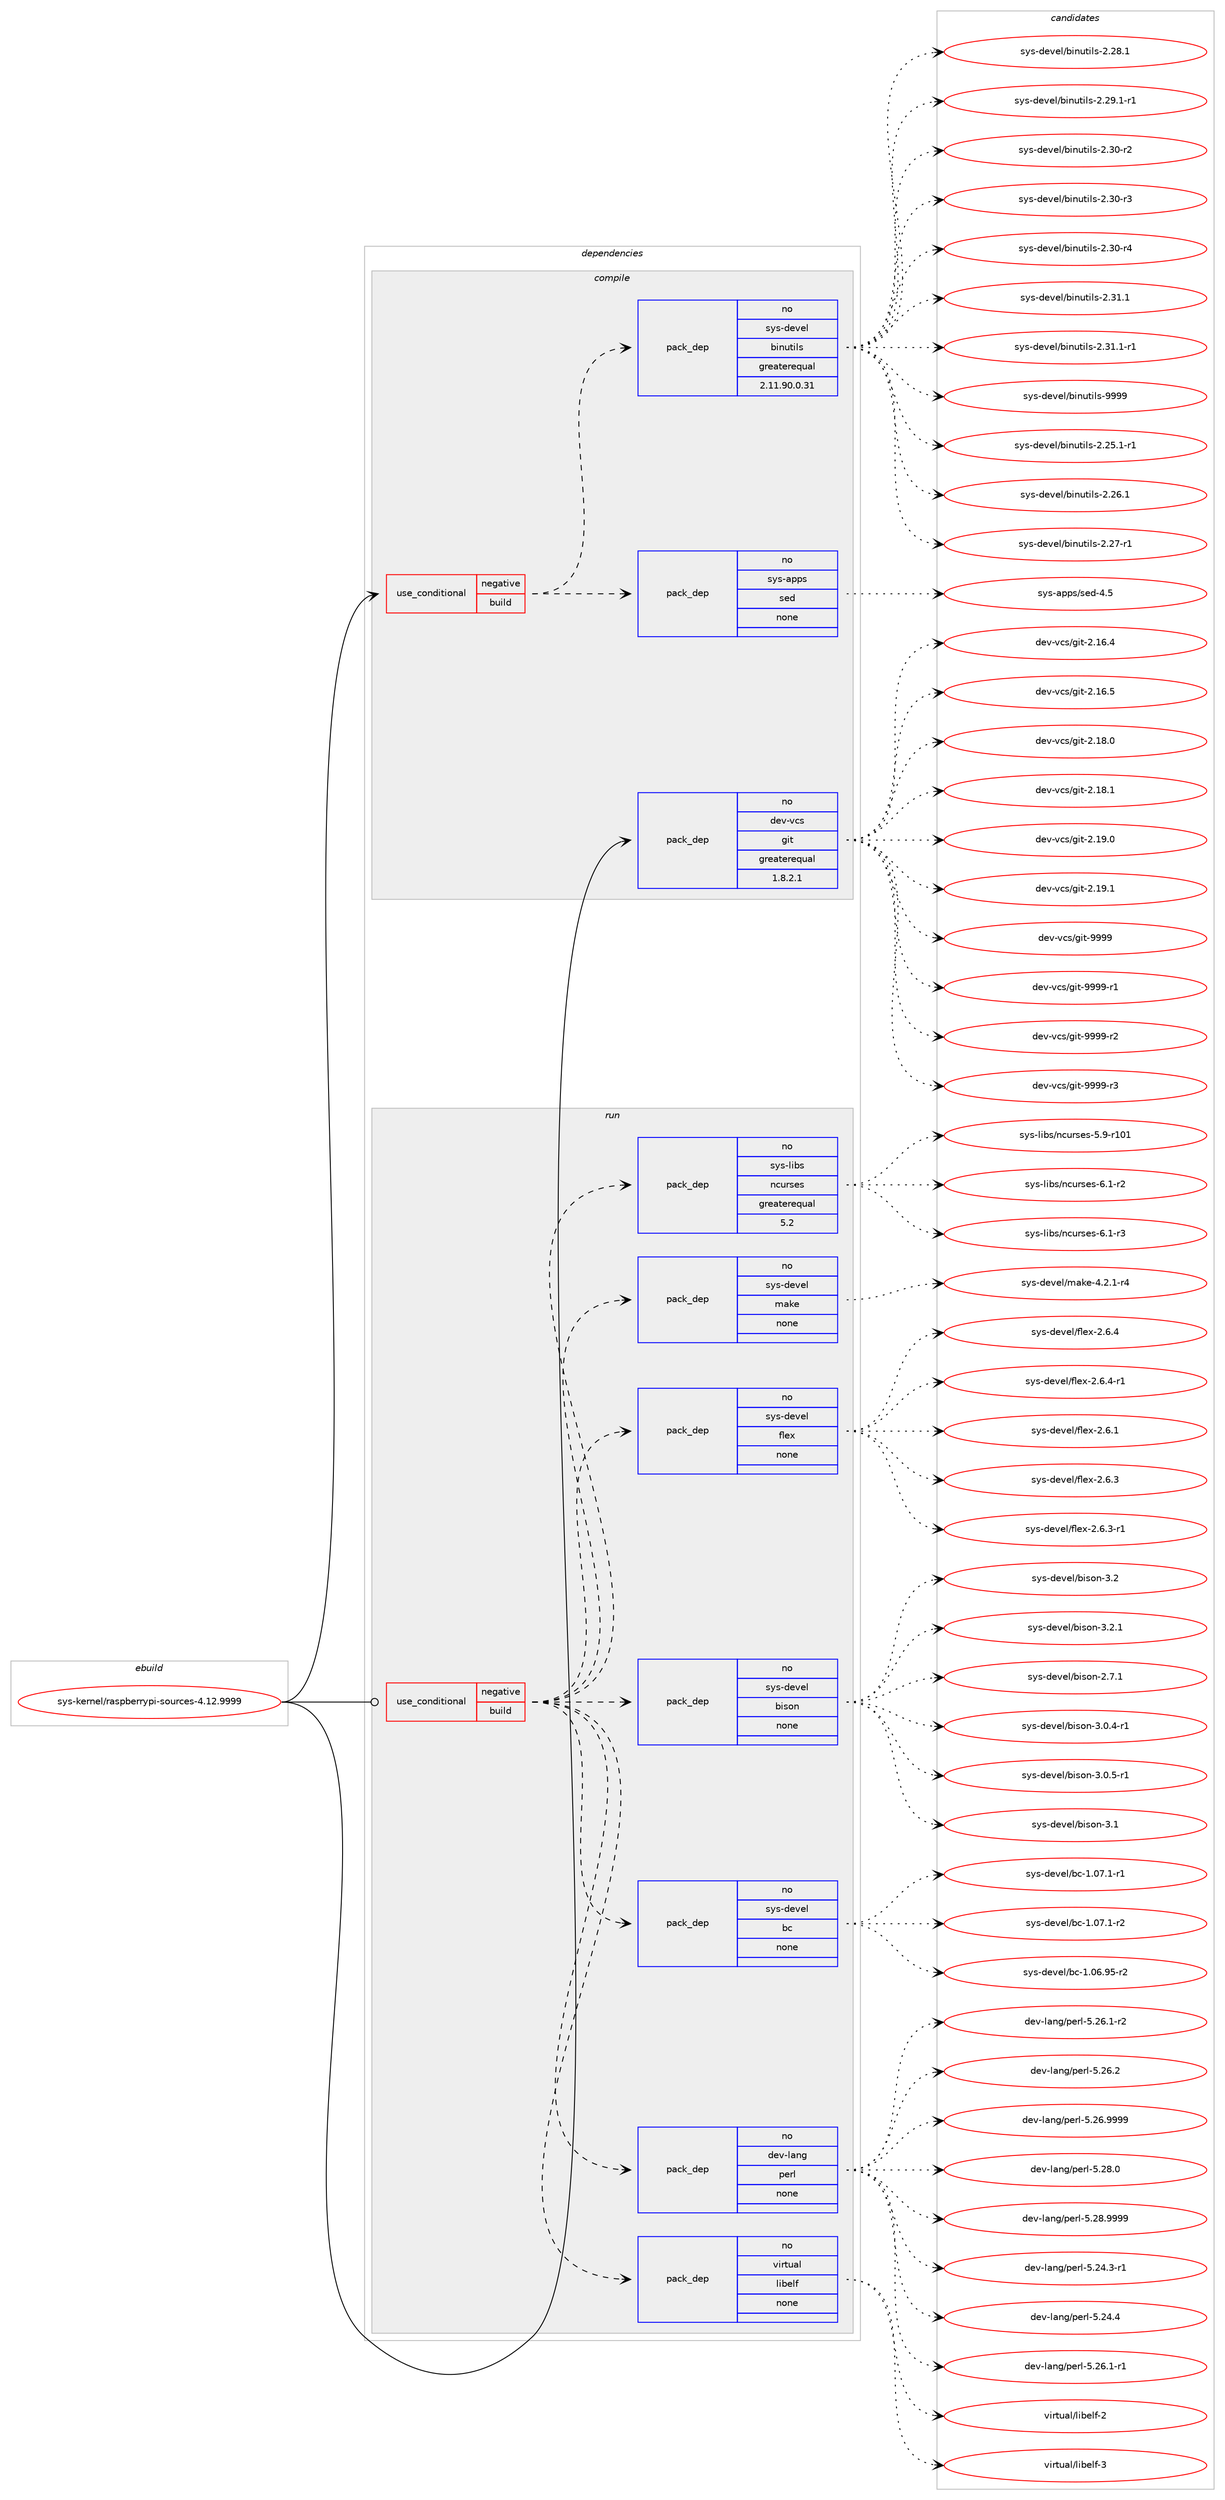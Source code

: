 digraph prolog {

# *************
# Graph options
# *************

newrank=true;
concentrate=true;
compound=true;
graph [rankdir=LR,fontname=Helvetica,fontsize=10,ranksep=1.5];#, ranksep=2.5, nodesep=0.2];
edge  [arrowhead=vee];
node  [fontname=Helvetica,fontsize=10];

# **********
# The ebuild
# **********

subgraph cluster_leftcol {
color=gray;
rank=same;
label=<<i>ebuild</i>>;
id [label="sys-kernel/raspberrypi-sources-4.12.9999", color=red, width=4, href="../sys-kernel/raspberrypi-sources-4.12.9999.svg"];
}

# ****************
# The dependencies
# ****************

subgraph cluster_midcol {
color=gray;
label=<<i>dependencies</i>>;
subgraph cluster_compile {
fillcolor="#eeeeee";
style=filled;
label=<<i>compile</i>>;
subgraph cond1388 {
dependency7929 [label=<<TABLE BORDER="0" CELLBORDER="1" CELLSPACING="0" CELLPADDING="4"><TR><TD ROWSPAN="3" CELLPADDING="10">use_conditional</TD></TR><TR><TD>negative</TD></TR><TR><TD>build</TD></TR></TABLE>>, shape=none, color=red];
subgraph pack6352 {
dependency7930 [label=<<TABLE BORDER="0" CELLBORDER="1" CELLSPACING="0" CELLPADDING="4" WIDTH="220"><TR><TD ROWSPAN="6" CELLPADDING="30">pack_dep</TD></TR><TR><TD WIDTH="110">no</TD></TR><TR><TD>sys-apps</TD></TR><TR><TD>sed</TD></TR><TR><TD>none</TD></TR><TR><TD></TD></TR></TABLE>>, shape=none, color=blue];
}
dependency7929:e -> dependency7930:w [weight=20,style="dashed",arrowhead="vee"];
subgraph pack6353 {
dependency7931 [label=<<TABLE BORDER="0" CELLBORDER="1" CELLSPACING="0" CELLPADDING="4" WIDTH="220"><TR><TD ROWSPAN="6" CELLPADDING="30">pack_dep</TD></TR><TR><TD WIDTH="110">no</TD></TR><TR><TD>sys-devel</TD></TR><TR><TD>binutils</TD></TR><TR><TD>greaterequal</TD></TR><TR><TD>2.11.90.0.31</TD></TR></TABLE>>, shape=none, color=blue];
}
dependency7929:e -> dependency7931:w [weight=20,style="dashed",arrowhead="vee"];
}
id:e -> dependency7929:w [weight=20,style="solid",arrowhead="vee"];
subgraph pack6354 {
dependency7932 [label=<<TABLE BORDER="0" CELLBORDER="1" CELLSPACING="0" CELLPADDING="4" WIDTH="220"><TR><TD ROWSPAN="6" CELLPADDING="30">pack_dep</TD></TR><TR><TD WIDTH="110">no</TD></TR><TR><TD>dev-vcs</TD></TR><TR><TD>git</TD></TR><TR><TD>greaterequal</TD></TR><TR><TD>1.8.2.1</TD></TR></TABLE>>, shape=none, color=blue];
}
id:e -> dependency7932:w [weight=20,style="solid",arrowhead="vee"];
}
subgraph cluster_compileandrun {
fillcolor="#eeeeee";
style=filled;
label=<<i>compile and run</i>>;
}
subgraph cluster_run {
fillcolor="#eeeeee";
style=filled;
label=<<i>run</i>>;
subgraph cond1389 {
dependency7933 [label=<<TABLE BORDER="0" CELLBORDER="1" CELLSPACING="0" CELLPADDING="4"><TR><TD ROWSPAN="3" CELLPADDING="10">use_conditional</TD></TR><TR><TD>negative</TD></TR><TR><TD>build</TD></TR></TABLE>>, shape=none, color=red];
subgraph pack6355 {
dependency7934 [label=<<TABLE BORDER="0" CELLBORDER="1" CELLSPACING="0" CELLPADDING="4" WIDTH="220"><TR><TD ROWSPAN="6" CELLPADDING="30">pack_dep</TD></TR><TR><TD WIDTH="110">no</TD></TR><TR><TD>dev-lang</TD></TR><TR><TD>perl</TD></TR><TR><TD>none</TD></TR><TR><TD></TD></TR></TABLE>>, shape=none, color=blue];
}
dependency7933:e -> dependency7934:w [weight=20,style="dashed",arrowhead="vee"];
subgraph pack6356 {
dependency7935 [label=<<TABLE BORDER="0" CELLBORDER="1" CELLSPACING="0" CELLPADDING="4" WIDTH="220"><TR><TD ROWSPAN="6" CELLPADDING="30">pack_dep</TD></TR><TR><TD WIDTH="110">no</TD></TR><TR><TD>sys-devel</TD></TR><TR><TD>bc</TD></TR><TR><TD>none</TD></TR><TR><TD></TD></TR></TABLE>>, shape=none, color=blue];
}
dependency7933:e -> dependency7935:w [weight=20,style="dashed",arrowhead="vee"];
subgraph pack6357 {
dependency7936 [label=<<TABLE BORDER="0" CELLBORDER="1" CELLSPACING="0" CELLPADDING="4" WIDTH="220"><TR><TD ROWSPAN="6" CELLPADDING="30">pack_dep</TD></TR><TR><TD WIDTH="110">no</TD></TR><TR><TD>sys-devel</TD></TR><TR><TD>bison</TD></TR><TR><TD>none</TD></TR><TR><TD></TD></TR></TABLE>>, shape=none, color=blue];
}
dependency7933:e -> dependency7936:w [weight=20,style="dashed",arrowhead="vee"];
subgraph pack6358 {
dependency7937 [label=<<TABLE BORDER="0" CELLBORDER="1" CELLSPACING="0" CELLPADDING="4" WIDTH="220"><TR><TD ROWSPAN="6" CELLPADDING="30">pack_dep</TD></TR><TR><TD WIDTH="110">no</TD></TR><TR><TD>sys-devel</TD></TR><TR><TD>flex</TD></TR><TR><TD>none</TD></TR><TR><TD></TD></TR></TABLE>>, shape=none, color=blue];
}
dependency7933:e -> dependency7937:w [weight=20,style="dashed",arrowhead="vee"];
subgraph pack6359 {
dependency7938 [label=<<TABLE BORDER="0" CELLBORDER="1" CELLSPACING="0" CELLPADDING="4" WIDTH="220"><TR><TD ROWSPAN="6" CELLPADDING="30">pack_dep</TD></TR><TR><TD WIDTH="110">no</TD></TR><TR><TD>sys-devel</TD></TR><TR><TD>make</TD></TR><TR><TD>none</TD></TR><TR><TD></TD></TR></TABLE>>, shape=none, color=blue];
}
dependency7933:e -> dependency7938:w [weight=20,style="dashed",arrowhead="vee"];
subgraph pack6360 {
dependency7939 [label=<<TABLE BORDER="0" CELLBORDER="1" CELLSPACING="0" CELLPADDING="4" WIDTH="220"><TR><TD ROWSPAN="6" CELLPADDING="30">pack_dep</TD></TR><TR><TD WIDTH="110">no</TD></TR><TR><TD>sys-libs</TD></TR><TR><TD>ncurses</TD></TR><TR><TD>greaterequal</TD></TR><TR><TD>5.2</TD></TR></TABLE>>, shape=none, color=blue];
}
dependency7933:e -> dependency7939:w [weight=20,style="dashed",arrowhead="vee"];
subgraph pack6361 {
dependency7940 [label=<<TABLE BORDER="0" CELLBORDER="1" CELLSPACING="0" CELLPADDING="4" WIDTH="220"><TR><TD ROWSPAN="6" CELLPADDING="30">pack_dep</TD></TR><TR><TD WIDTH="110">no</TD></TR><TR><TD>virtual</TD></TR><TR><TD>libelf</TD></TR><TR><TD>none</TD></TR><TR><TD></TD></TR></TABLE>>, shape=none, color=blue];
}
dependency7933:e -> dependency7940:w [weight=20,style="dashed",arrowhead="vee"];
}
id:e -> dependency7933:w [weight=20,style="solid",arrowhead="odot"];
}
}

# **************
# The candidates
# **************

subgraph cluster_choices {
rank=same;
color=gray;
label=<<i>candidates</i>>;

subgraph choice6352 {
color=black;
nodesep=1;
choice11512111545971121121154711510110045524653 [label="sys-apps/sed-4.5", color=red, width=4,href="../sys-apps/sed-4.5.svg"];
dependency7930:e -> choice11512111545971121121154711510110045524653:w [style=dotted,weight="100"];
}
subgraph choice6353 {
color=black;
nodesep=1;
choice115121115451001011181011084798105110117116105108115455046505346494511449 [label="sys-devel/binutils-2.25.1-r1", color=red, width=4,href="../sys-devel/binutils-2.25.1-r1.svg"];
choice11512111545100101118101108479810511011711610510811545504650544649 [label="sys-devel/binutils-2.26.1", color=red, width=4,href="../sys-devel/binutils-2.26.1.svg"];
choice11512111545100101118101108479810511011711610510811545504650554511449 [label="sys-devel/binutils-2.27-r1", color=red, width=4,href="../sys-devel/binutils-2.27-r1.svg"];
choice11512111545100101118101108479810511011711610510811545504650564649 [label="sys-devel/binutils-2.28.1", color=red, width=4,href="../sys-devel/binutils-2.28.1.svg"];
choice115121115451001011181011084798105110117116105108115455046505746494511449 [label="sys-devel/binutils-2.29.1-r1", color=red, width=4,href="../sys-devel/binutils-2.29.1-r1.svg"];
choice11512111545100101118101108479810511011711610510811545504651484511450 [label="sys-devel/binutils-2.30-r2", color=red, width=4,href="../sys-devel/binutils-2.30-r2.svg"];
choice11512111545100101118101108479810511011711610510811545504651484511451 [label="sys-devel/binutils-2.30-r3", color=red, width=4,href="../sys-devel/binutils-2.30-r3.svg"];
choice11512111545100101118101108479810511011711610510811545504651484511452 [label="sys-devel/binutils-2.30-r4", color=red, width=4,href="../sys-devel/binutils-2.30-r4.svg"];
choice11512111545100101118101108479810511011711610510811545504651494649 [label="sys-devel/binutils-2.31.1", color=red, width=4,href="../sys-devel/binutils-2.31.1.svg"];
choice115121115451001011181011084798105110117116105108115455046514946494511449 [label="sys-devel/binutils-2.31.1-r1", color=red, width=4,href="../sys-devel/binutils-2.31.1-r1.svg"];
choice1151211154510010111810110847981051101171161051081154557575757 [label="sys-devel/binutils-9999", color=red, width=4,href="../sys-devel/binutils-9999.svg"];
dependency7931:e -> choice115121115451001011181011084798105110117116105108115455046505346494511449:w [style=dotted,weight="100"];
dependency7931:e -> choice11512111545100101118101108479810511011711610510811545504650544649:w [style=dotted,weight="100"];
dependency7931:e -> choice11512111545100101118101108479810511011711610510811545504650554511449:w [style=dotted,weight="100"];
dependency7931:e -> choice11512111545100101118101108479810511011711610510811545504650564649:w [style=dotted,weight="100"];
dependency7931:e -> choice115121115451001011181011084798105110117116105108115455046505746494511449:w [style=dotted,weight="100"];
dependency7931:e -> choice11512111545100101118101108479810511011711610510811545504651484511450:w [style=dotted,weight="100"];
dependency7931:e -> choice11512111545100101118101108479810511011711610510811545504651484511451:w [style=dotted,weight="100"];
dependency7931:e -> choice11512111545100101118101108479810511011711610510811545504651484511452:w [style=dotted,weight="100"];
dependency7931:e -> choice11512111545100101118101108479810511011711610510811545504651494649:w [style=dotted,weight="100"];
dependency7931:e -> choice115121115451001011181011084798105110117116105108115455046514946494511449:w [style=dotted,weight="100"];
dependency7931:e -> choice1151211154510010111810110847981051101171161051081154557575757:w [style=dotted,weight="100"];
}
subgraph choice6354 {
color=black;
nodesep=1;
choice10010111845118991154710310511645504649544652 [label="dev-vcs/git-2.16.4", color=red, width=4,href="../dev-vcs/git-2.16.4.svg"];
choice10010111845118991154710310511645504649544653 [label="dev-vcs/git-2.16.5", color=red, width=4,href="../dev-vcs/git-2.16.5.svg"];
choice10010111845118991154710310511645504649564648 [label="dev-vcs/git-2.18.0", color=red, width=4,href="../dev-vcs/git-2.18.0.svg"];
choice10010111845118991154710310511645504649564649 [label="dev-vcs/git-2.18.1", color=red, width=4,href="../dev-vcs/git-2.18.1.svg"];
choice10010111845118991154710310511645504649574648 [label="dev-vcs/git-2.19.0", color=red, width=4,href="../dev-vcs/git-2.19.0.svg"];
choice10010111845118991154710310511645504649574649 [label="dev-vcs/git-2.19.1", color=red, width=4,href="../dev-vcs/git-2.19.1.svg"];
choice1001011184511899115471031051164557575757 [label="dev-vcs/git-9999", color=red, width=4,href="../dev-vcs/git-9999.svg"];
choice10010111845118991154710310511645575757574511449 [label="dev-vcs/git-9999-r1", color=red, width=4,href="../dev-vcs/git-9999-r1.svg"];
choice10010111845118991154710310511645575757574511450 [label="dev-vcs/git-9999-r2", color=red, width=4,href="../dev-vcs/git-9999-r2.svg"];
choice10010111845118991154710310511645575757574511451 [label="dev-vcs/git-9999-r3", color=red, width=4,href="../dev-vcs/git-9999-r3.svg"];
dependency7932:e -> choice10010111845118991154710310511645504649544652:w [style=dotted,weight="100"];
dependency7932:e -> choice10010111845118991154710310511645504649544653:w [style=dotted,weight="100"];
dependency7932:e -> choice10010111845118991154710310511645504649564648:w [style=dotted,weight="100"];
dependency7932:e -> choice10010111845118991154710310511645504649564649:w [style=dotted,weight="100"];
dependency7932:e -> choice10010111845118991154710310511645504649574648:w [style=dotted,weight="100"];
dependency7932:e -> choice10010111845118991154710310511645504649574649:w [style=dotted,weight="100"];
dependency7932:e -> choice1001011184511899115471031051164557575757:w [style=dotted,weight="100"];
dependency7932:e -> choice10010111845118991154710310511645575757574511449:w [style=dotted,weight="100"];
dependency7932:e -> choice10010111845118991154710310511645575757574511450:w [style=dotted,weight="100"];
dependency7932:e -> choice10010111845118991154710310511645575757574511451:w [style=dotted,weight="100"];
}
subgraph choice6355 {
color=black;
nodesep=1;
choice100101118451089711010347112101114108455346505246514511449 [label="dev-lang/perl-5.24.3-r1", color=red, width=4,href="../dev-lang/perl-5.24.3-r1.svg"];
choice10010111845108971101034711210111410845534650524652 [label="dev-lang/perl-5.24.4", color=red, width=4,href="../dev-lang/perl-5.24.4.svg"];
choice100101118451089711010347112101114108455346505446494511449 [label="dev-lang/perl-5.26.1-r1", color=red, width=4,href="../dev-lang/perl-5.26.1-r1.svg"];
choice100101118451089711010347112101114108455346505446494511450 [label="dev-lang/perl-5.26.1-r2", color=red, width=4,href="../dev-lang/perl-5.26.1-r2.svg"];
choice10010111845108971101034711210111410845534650544650 [label="dev-lang/perl-5.26.2", color=red, width=4,href="../dev-lang/perl-5.26.2.svg"];
choice10010111845108971101034711210111410845534650544657575757 [label="dev-lang/perl-5.26.9999", color=red, width=4,href="../dev-lang/perl-5.26.9999.svg"];
choice10010111845108971101034711210111410845534650564648 [label="dev-lang/perl-5.28.0", color=red, width=4,href="../dev-lang/perl-5.28.0.svg"];
choice10010111845108971101034711210111410845534650564657575757 [label="dev-lang/perl-5.28.9999", color=red, width=4,href="../dev-lang/perl-5.28.9999.svg"];
dependency7934:e -> choice100101118451089711010347112101114108455346505246514511449:w [style=dotted,weight="100"];
dependency7934:e -> choice10010111845108971101034711210111410845534650524652:w [style=dotted,weight="100"];
dependency7934:e -> choice100101118451089711010347112101114108455346505446494511449:w [style=dotted,weight="100"];
dependency7934:e -> choice100101118451089711010347112101114108455346505446494511450:w [style=dotted,weight="100"];
dependency7934:e -> choice10010111845108971101034711210111410845534650544650:w [style=dotted,weight="100"];
dependency7934:e -> choice10010111845108971101034711210111410845534650544657575757:w [style=dotted,weight="100"];
dependency7934:e -> choice10010111845108971101034711210111410845534650564648:w [style=dotted,weight="100"];
dependency7934:e -> choice10010111845108971101034711210111410845534650564657575757:w [style=dotted,weight="100"];
}
subgraph choice6356 {
color=black;
nodesep=1;
choice1151211154510010111810110847989945494648544657534511450 [label="sys-devel/bc-1.06.95-r2", color=red, width=4,href="../sys-devel/bc-1.06.95-r2.svg"];
choice11512111545100101118101108479899454946485546494511449 [label="sys-devel/bc-1.07.1-r1", color=red, width=4,href="../sys-devel/bc-1.07.1-r1.svg"];
choice11512111545100101118101108479899454946485546494511450 [label="sys-devel/bc-1.07.1-r2", color=red, width=4,href="../sys-devel/bc-1.07.1-r2.svg"];
dependency7935:e -> choice1151211154510010111810110847989945494648544657534511450:w [style=dotted,weight="100"];
dependency7935:e -> choice11512111545100101118101108479899454946485546494511449:w [style=dotted,weight="100"];
dependency7935:e -> choice11512111545100101118101108479899454946485546494511450:w [style=dotted,weight="100"];
}
subgraph choice6357 {
color=black;
nodesep=1;
choice115121115451001011181011084798105115111110455046554649 [label="sys-devel/bison-2.7.1", color=red, width=4,href="../sys-devel/bison-2.7.1.svg"];
choice1151211154510010111810110847981051151111104551464846524511449 [label="sys-devel/bison-3.0.4-r1", color=red, width=4,href="../sys-devel/bison-3.0.4-r1.svg"];
choice1151211154510010111810110847981051151111104551464846534511449 [label="sys-devel/bison-3.0.5-r1", color=red, width=4,href="../sys-devel/bison-3.0.5-r1.svg"];
choice11512111545100101118101108479810511511111045514649 [label="sys-devel/bison-3.1", color=red, width=4,href="../sys-devel/bison-3.1.svg"];
choice11512111545100101118101108479810511511111045514650 [label="sys-devel/bison-3.2", color=red, width=4,href="../sys-devel/bison-3.2.svg"];
choice115121115451001011181011084798105115111110455146504649 [label="sys-devel/bison-3.2.1", color=red, width=4,href="../sys-devel/bison-3.2.1.svg"];
dependency7936:e -> choice115121115451001011181011084798105115111110455046554649:w [style=dotted,weight="100"];
dependency7936:e -> choice1151211154510010111810110847981051151111104551464846524511449:w [style=dotted,weight="100"];
dependency7936:e -> choice1151211154510010111810110847981051151111104551464846534511449:w [style=dotted,weight="100"];
dependency7936:e -> choice11512111545100101118101108479810511511111045514649:w [style=dotted,weight="100"];
dependency7936:e -> choice11512111545100101118101108479810511511111045514650:w [style=dotted,weight="100"];
dependency7936:e -> choice115121115451001011181011084798105115111110455146504649:w [style=dotted,weight="100"];
}
subgraph choice6358 {
color=black;
nodesep=1;
choice1151211154510010111810110847102108101120455046544649 [label="sys-devel/flex-2.6.1", color=red, width=4,href="../sys-devel/flex-2.6.1.svg"];
choice1151211154510010111810110847102108101120455046544651 [label="sys-devel/flex-2.6.3", color=red, width=4,href="../sys-devel/flex-2.6.3.svg"];
choice11512111545100101118101108471021081011204550465446514511449 [label="sys-devel/flex-2.6.3-r1", color=red, width=4,href="../sys-devel/flex-2.6.3-r1.svg"];
choice1151211154510010111810110847102108101120455046544652 [label="sys-devel/flex-2.6.4", color=red, width=4,href="../sys-devel/flex-2.6.4.svg"];
choice11512111545100101118101108471021081011204550465446524511449 [label="sys-devel/flex-2.6.4-r1", color=red, width=4,href="../sys-devel/flex-2.6.4-r1.svg"];
dependency7937:e -> choice1151211154510010111810110847102108101120455046544649:w [style=dotted,weight="100"];
dependency7937:e -> choice1151211154510010111810110847102108101120455046544651:w [style=dotted,weight="100"];
dependency7937:e -> choice11512111545100101118101108471021081011204550465446514511449:w [style=dotted,weight="100"];
dependency7937:e -> choice1151211154510010111810110847102108101120455046544652:w [style=dotted,weight="100"];
dependency7937:e -> choice11512111545100101118101108471021081011204550465446524511449:w [style=dotted,weight="100"];
}
subgraph choice6359 {
color=black;
nodesep=1;
choice1151211154510010111810110847109971071014552465046494511452 [label="sys-devel/make-4.2.1-r4", color=red, width=4,href="../sys-devel/make-4.2.1-r4.svg"];
dependency7938:e -> choice1151211154510010111810110847109971071014552465046494511452:w [style=dotted,weight="100"];
}
subgraph choice6360 {
color=black;
nodesep=1;
choice115121115451081059811547110991171141151011154553465745114494849 [label="sys-libs/ncurses-5.9-r101", color=red, width=4,href="../sys-libs/ncurses-5.9-r101.svg"];
choice11512111545108105981154711099117114115101115455446494511450 [label="sys-libs/ncurses-6.1-r2", color=red, width=4,href="../sys-libs/ncurses-6.1-r2.svg"];
choice11512111545108105981154711099117114115101115455446494511451 [label="sys-libs/ncurses-6.1-r3", color=red, width=4,href="../sys-libs/ncurses-6.1-r3.svg"];
dependency7939:e -> choice115121115451081059811547110991171141151011154553465745114494849:w [style=dotted,weight="100"];
dependency7939:e -> choice11512111545108105981154711099117114115101115455446494511450:w [style=dotted,weight="100"];
dependency7939:e -> choice11512111545108105981154711099117114115101115455446494511451:w [style=dotted,weight="100"];
}
subgraph choice6361 {
color=black;
nodesep=1;
choice1181051141161179710847108105981011081024550 [label="virtual/libelf-2", color=red, width=4,href="../virtual/libelf-2.svg"];
choice1181051141161179710847108105981011081024551 [label="virtual/libelf-3", color=red, width=4,href="../virtual/libelf-3.svg"];
dependency7940:e -> choice1181051141161179710847108105981011081024550:w [style=dotted,weight="100"];
dependency7940:e -> choice1181051141161179710847108105981011081024551:w [style=dotted,weight="100"];
}
}

}
